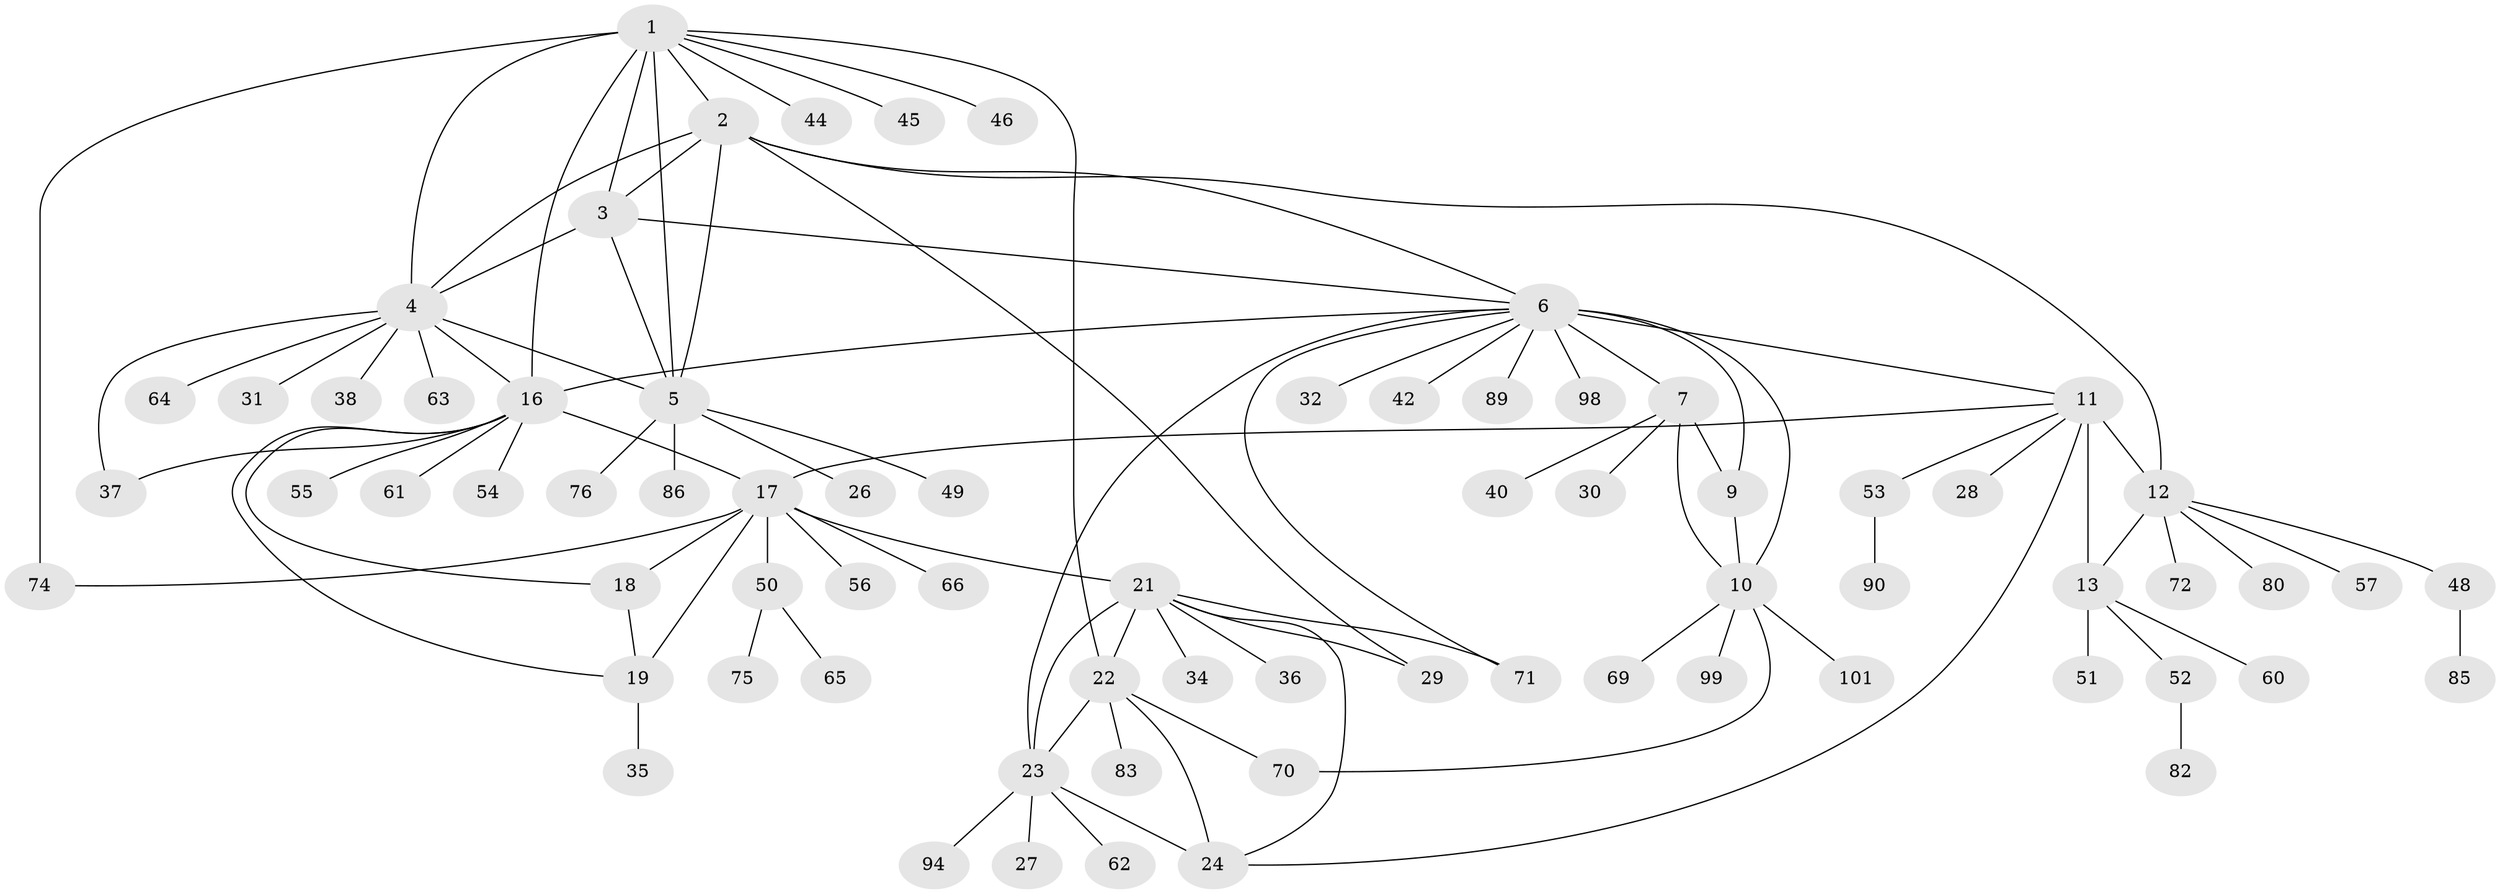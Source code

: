 // original degree distribution, {10: 0.019801980198019802, 8: 0.039603960396039604, 5: 0.0297029702970297, 11: 0.019801980198019802, 9: 0.0297029702970297, 7: 0.0297029702970297, 4: 0.019801980198019802, 6: 0.04950495049504951, 12: 0.009900990099009901, 1: 0.5544554455445545, 3: 0.04950495049504951, 2: 0.1485148514851485}
// Generated by graph-tools (version 1.1) at 2025/42/03/06/25 10:42:08]
// undirected, 72 vertices, 100 edges
graph export_dot {
graph [start="1"]
  node [color=gray90,style=filled];
  1 [super="+41"];
  2 [super="+95"];
  3 [super="+43"];
  4 [super="+100"];
  5 [super="+92"];
  6 [super="+8"];
  7 [super="+67"];
  9;
  10 [super="+47"];
  11 [super="+15"];
  12 [super="+14"];
  13 [super="+79"];
  16 [super="+39"];
  17 [super="+20"];
  18 [super="+33"];
  19 [super="+59"];
  21 [super="+58"];
  22 [super="+25"];
  23 [super="+87"];
  24 [super="+96"];
  26;
  27;
  28;
  29 [super="+84"];
  30;
  31 [super="+78"];
  32;
  34;
  35 [super="+77"];
  36;
  37;
  38;
  40;
  42;
  44;
  45;
  46;
  48;
  49;
  50;
  51;
  52;
  53 [super="+68"];
  54;
  55 [super="+73"];
  56;
  57;
  60;
  61;
  62;
  63 [super="+91"];
  64;
  65;
  66;
  69;
  70;
  71;
  72;
  74 [super="+88"];
  75 [super="+93"];
  76 [super="+81"];
  80;
  82 [super="+97"];
  83;
  85;
  86;
  89;
  90;
  94;
  98;
  99;
  101;
  1 -- 2;
  1 -- 3;
  1 -- 4;
  1 -- 5;
  1 -- 44;
  1 -- 45;
  1 -- 46;
  1 -- 74 [weight=2];
  1 -- 22;
  1 -- 16;
  2 -- 3;
  2 -- 4;
  2 -- 5;
  2 -- 6;
  2 -- 29;
  2 -- 12;
  3 -- 4;
  3 -- 5;
  3 -- 6;
  4 -- 5;
  4 -- 16;
  4 -- 31;
  4 -- 37;
  4 -- 38;
  4 -- 63;
  4 -- 64;
  5 -- 26;
  5 -- 49;
  5 -- 76;
  5 -- 86;
  6 -- 7 [weight=2];
  6 -- 9 [weight=2];
  6 -- 10 [weight=2];
  6 -- 98;
  6 -- 32;
  6 -- 71;
  6 -- 11;
  6 -- 42;
  6 -- 16;
  6 -- 23;
  6 -- 89;
  7 -- 9;
  7 -- 10;
  7 -- 30;
  7 -- 40;
  9 -- 10;
  10 -- 69;
  10 -- 99;
  10 -- 101;
  10 -- 70;
  11 -- 12 [weight=4];
  11 -- 13 [weight=2];
  11 -- 17;
  11 -- 24;
  11 -- 28;
  11 -- 53;
  12 -- 13 [weight=2];
  12 -- 57;
  12 -- 80;
  12 -- 48;
  12 -- 72;
  13 -- 51;
  13 -- 52;
  13 -- 60;
  16 -- 17 [weight=2];
  16 -- 18;
  16 -- 19;
  16 -- 37;
  16 -- 54;
  16 -- 55;
  16 -- 61;
  17 -- 18 [weight=2];
  17 -- 19 [weight=2];
  17 -- 50;
  17 -- 66;
  17 -- 74;
  17 -- 21;
  17 -- 56;
  18 -- 19;
  19 -- 35;
  21 -- 22 [weight=2];
  21 -- 23;
  21 -- 24;
  21 -- 29;
  21 -- 34;
  21 -- 36;
  21 -- 71;
  22 -- 23 [weight=2];
  22 -- 24 [weight=2];
  22 -- 83;
  22 -- 70;
  23 -- 24;
  23 -- 27;
  23 -- 62;
  23 -- 94;
  48 -- 85;
  50 -- 65;
  50 -- 75;
  52 -- 82;
  53 -- 90;
}
